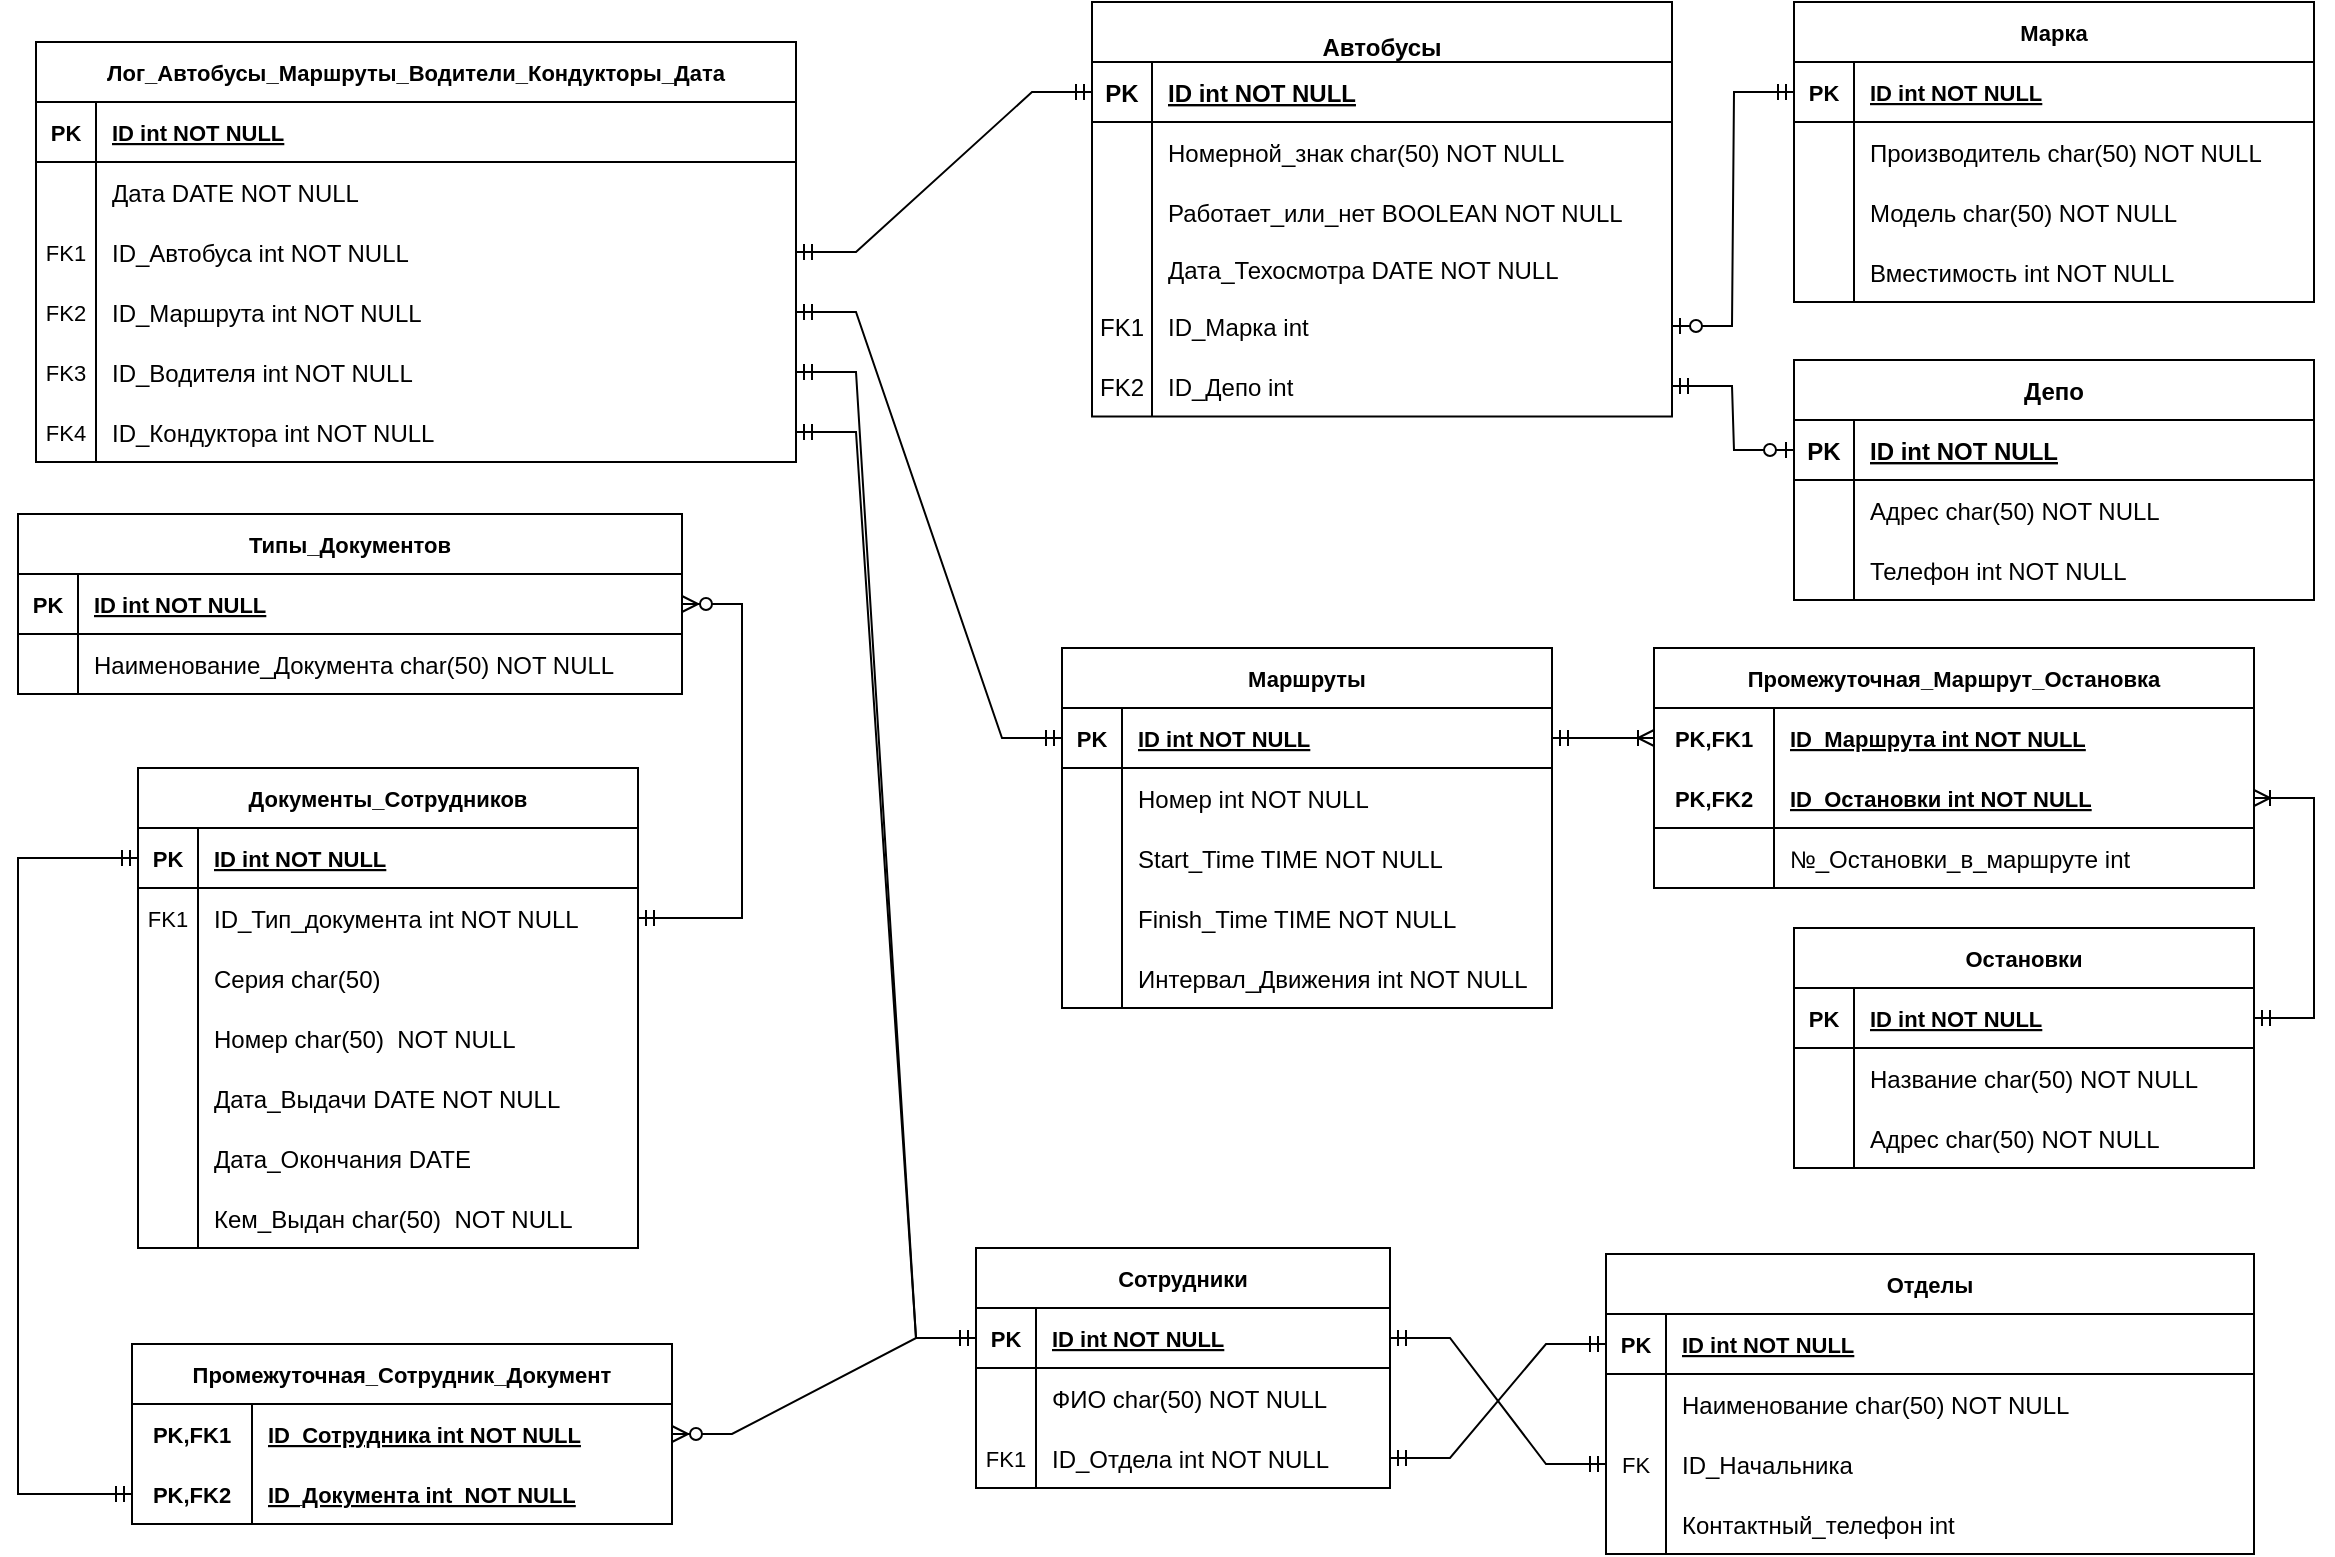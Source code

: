 <mxfile version="20.8.1" type="device"><diagram id="R2lEEEUBdFMjLlhIrx00" name="Page-1"><mxGraphModel dx="1683" dy="917" grid="0" gridSize="10" guides="1" tooltips="1" connect="1" arrows="1" fold="1" page="1" pageScale="1" pageWidth="1169" pageHeight="827" math="0" shadow="0" extFonts="Permanent Marker^https://fonts.googleapis.com/css?family=Permanent+Marker"><root><mxCell id="0"/><mxCell id="1" parent="0"/><mxCell id="C-vyLk0tnHw3VtMMgP7b-23" value="&#10;  Автобусы" style="shape=table;startSize=30;container=1;collapsible=1;childLayout=tableLayout;fixedRows=1;rowLines=0;fontStyle=1;align=center;resizeLast=1;" parent="1" vertex="1"><mxGeometry x="545" y="10" width="290" height="207.25" as="geometry"/></mxCell><mxCell id="C-vyLk0tnHw3VtMMgP7b-24" value="" style="shape=partialRectangle;collapsible=0;dropTarget=0;pointerEvents=0;fillColor=none;points=[[0,0.5],[1,0.5]];portConstraint=eastwest;top=0;left=0;right=0;bottom=1;" parent="C-vyLk0tnHw3VtMMgP7b-23" vertex="1"><mxGeometry y="30" width="290" height="30" as="geometry"/></mxCell><mxCell id="C-vyLk0tnHw3VtMMgP7b-25" value="PK" style="shape=partialRectangle;overflow=hidden;connectable=0;fillColor=none;top=0;left=0;bottom=0;right=0;fontStyle=1;" parent="C-vyLk0tnHw3VtMMgP7b-24" vertex="1"><mxGeometry width="30" height="30" as="geometry"><mxRectangle width="30" height="30" as="alternateBounds"/></mxGeometry></mxCell><mxCell id="C-vyLk0tnHw3VtMMgP7b-26" value="ID int NOT NULL " style="shape=partialRectangle;overflow=hidden;connectable=0;fillColor=none;top=0;left=0;bottom=0;right=0;align=left;spacingLeft=6;fontStyle=5;" parent="C-vyLk0tnHw3VtMMgP7b-24" vertex="1"><mxGeometry x="30" width="260" height="30" as="geometry"><mxRectangle width="260" height="30" as="alternateBounds"/></mxGeometry></mxCell><mxCell id="C-vyLk0tnHw3VtMMgP7b-27" value="" style="shape=partialRectangle;collapsible=0;dropTarget=0;pointerEvents=0;fillColor=none;points=[[0,0.5],[1,0.5]];portConstraint=eastwest;top=0;left=0;right=0;bottom=0;" parent="C-vyLk0tnHw3VtMMgP7b-23" vertex="1"><mxGeometry y="60" width="290" height="30" as="geometry"/></mxCell><mxCell id="C-vyLk0tnHw3VtMMgP7b-28" value="" style="shape=partialRectangle;overflow=hidden;connectable=0;fillColor=none;top=0;left=0;bottom=0;right=0;" parent="C-vyLk0tnHw3VtMMgP7b-27" vertex="1"><mxGeometry width="30" height="30" as="geometry"><mxRectangle width="30" height="30" as="alternateBounds"/></mxGeometry></mxCell><mxCell id="C-vyLk0tnHw3VtMMgP7b-29" value="Номерной_знак char(50) NOT NULL" style="shape=partialRectangle;overflow=hidden;connectable=0;fillColor=none;top=0;left=0;bottom=0;right=0;align=left;spacingLeft=6;" parent="C-vyLk0tnHw3VtMMgP7b-27" vertex="1"><mxGeometry x="30" width="260" height="30" as="geometry"><mxRectangle width="260" height="30" as="alternateBounds"/></mxGeometry></mxCell><mxCell id="6gmZT7A1tdYpLEpf9HYg-11" style="shape=partialRectangle;collapsible=0;dropTarget=0;pointerEvents=0;fillColor=none;points=[[0,0.5],[1,0.5]];portConstraint=eastwest;top=0;left=0;right=0;bottom=0;" vertex="1" parent="C-vyLk0tnHw3VtMMgP7b-23"><mxGeometry y="90" width="290" height="30" as="geometry"/></mxCell><mxCell id="6gmZT7A1tdYpLEpf9HYg-12" style="shape=partialRectangle;overflow=hidden;connectable=0;fillColor=none;top=0;left=0;bottom=0;right=0;" vertex="1" parent="6gmZT7A1tdYpLEpf9HYg-11"><mxGeometry width="30" height="30" as="geometry"><mxRectangle width="30" height="30" as="alternateBounds"/></mxGeometry></mxCell><mxCell id="6gmZT7A1tdYpLEpf9HYg-13" value="Работает_или_нет BOOLEAN NOT NULL" style="shape=partialRectangle;overflow=hidden;connectable=0;fillColor=none;top=0;left=0;bottom=0;right=0;align=left;spacingLeft=6;fontSize=12;" vertex="1" parent="6gmZT7A1tdYpLEpf9HYg-11"><mxGeometry x="30" width="260" height="30" as="geometry"><mxRectangle width="260" height="30" as="alternateBounds"/></mxGeometry></mxCell><mxCell id="6gmZT7A1tdYpLEpf9HYg-14" style="shape=partialRectangle;collapsible=0;dropTarget=0;pointerEvents=0;fillColor=none;points=[[0,0.5],[1,0.5]];portConstraint=eastwest;top=0;left=0;right=0;bottom=0;" vertex="1" parent="C-vyLk0tnHw3VtMMgP7b-23"><mxGeometry y="120" width="290" height="27" as="geometry"/></mxCell><mxCell id="6gmZT7A1tdYpLEpf9HYg-15" style="shape=partialRectangle;overflow=hidden;connectable=0;fillColor=none;top=0;left=0;bottom=0;right=0;" vertex="1" parent="6gmZT7A1tdYpLEpf9HYg-14"><mxGeometry width="30" height="27" as="geometry"><mxRectangle width="30" height="27" as="alternateBounds"/></mxGeometry></mxCell><mxCell id="6gmZT7A1tdYpLEpf9HYg-16" value="Дата_Техосмотра DATE NOT NULL" style="shape=partialRectangle;overflow=hidden;connectable=0;fillColor=none;top=0;left=0;bottom=0;right=0;align=left;spacingLeft=6;" vertex="1" parent="6gmZT7A1tdYpLEpf9HYg-14"><mxGeometry x="30" width="260" height="27" as="geometry"><mxRectangle width="260" height="27" as="alternateBounds"/></mxGeometry></mxCell><mxCell id="6gmZT7A1tdYpLEpf9HYg-23" style="shape=partialRectangle;collapsible=0;dropTarget=0;pointerEvents=0;fillColor=none;points=[[0,0.5],[1,0.5]];portConstraint=eastwest;top=0;left=0;right=0;bottom=0;" vertex="1" parent="C-vyLk0tnHw3VtMMgP7b-23"><mxGeometry y="147" width="290" height="30" as="geometry"/></mxCell><mxCell id="6gmZT7A1tdYpLEpf9HYg-24" value="FK1" style="shape=partialRectangle;overflow=hidden;connectable=0;fillColor=none;top=0;left=0;bottom=0;right=0;" vertex="1" parent="6gmZT7A1tdYpLEpf9HYg-23"><mxGeometry width="30" height="30" as="geometry"><mxRectangle width="30" height="30" as="alternateBounds"/></mxGeometry></mxCell><mxCell id="6gmZT7A1tdYpLEpf9HYg-25" value="ID_Марка int" style="shape=partialRectangle;overflow=hidden;connectable=0;fillColor=none;top=0;left=0;bottom=0;right=0;align=left;spacingLeft=6;" vertex="1" parent="6gmZT7A1tdYpLEpf9HYg-23"><mxGeometry x="30" width="260" height="30" as="geometry"><mxRectangle width="260" height="30" as="alternateBounds"/></mxGeometry></mxCell><mxCell id="6gmZT7A1tdYpLEpf9HYg-20" style="shape=partialRectangle;collapsible=0;dropTarget=0;pointerEvents=0;fillColor=none;points=[[0,0.5],[1,0.5]];portConstraint=eastwest;top=0;left=0;right=0;bottom=0;" vertex="1" parent="C-vyLk0tnHw3VtMMgP7b-23"><mxGeometry y="177" width="290" height="30" as="geometry"/></mxCell><mxCell id="6gmZT7A1tdYpLEpf9HYg-21" value="FK2" style="shape=partialRectangle;overflow=hidden;connectable=0;fillColor=none;top=0;left=0;bottom=0;right=0;" vertex="1" parent="6gmZT7A1tdYpLEpf9HYg-20"><mxGeometry width="30" height="30" as="geometry"><mxRectangle width="30" height="30" as="alternateBounds"/></mxGeometry></mxCell><mxCell id="6gmZT7A1tdYpLEpf9HYg-22" value="ID_Депо int" style="shape=partialRectangle;overflow=hidden;connectable=0;fillColor=none;top=0;left=0;bottom=0;right=0;align=left;spacingLeft=6;" vertex="1" parent="6gmZT7A1tdYpLEpf9HYg-20"><mxGeometry x="30" width="260" height="30" as="geometry"><mxRectangle width="260" height="30" as="alternateBounds"/></mxGeometry></mxCell><mxCell id="6gmZT7A1tdYpLEpf9HYg-47" value="Депо" style="shape=table;startSize=30;container=1;collapsible=1;childLayout=tableLayout;fixedRows=1;rowLines=0;fontStyle=1;align=center;resizeLast=1;" vertex="1" parent="1"><mxGeometry x="896" y="189" width="260" height="120" as="geometry"/></mxCell><mxCell id="6gmZT7A1tdYpLEpf9HYg-48" value="" style="shape=tableRow;horizontal=0;startSize=0;swimlaneHead=0;swimlaneBody=0;fillColor=none;collapsible=0;dropTarget=0;points=[[0,0.5],[1,0.5]];portConstraint=eastwest;top=0;left=0;right=0;bottom=1;" vertex="1" parent="6gmZT7A1tdYpLEpf9HYg-47"><mxGeometry y="30" width="260" height="30" as="geometry"/></mxCell><mxCell id="6gmZT7A1tdYpLEpf9HYg-49" value="PK" style="shape=partialRectangle;connectable=0;fillColor=none;top=0;left=0;bottom=0;right=0;fontStyle=1;overflow=hidden;" vertex="1" parent="6gmZT7A1tdYpLEpf9HYg-48"><mxGeometry width="30" height="30" as="geometry"><mxRectangle width="30" height="30" as="alternateBounds"/></mxGeometry></mxCell><mxCell id="6gmZT7A1tdYpLEpf9HYg-50" value="ID int NOT NULL" style="shape=partialRectangle;connectable=0;fillColor=none;top=0;left=0;bottom=0;right=0;align=left;spacingLeft=6;fontStyle=5;overflow=hidden;" vertex="1" parent="6gmZT7A1tdYpLEpf9HYg-48"><mxGeometry x="30" width="230" height="30" as="geometry"><mxRectangle width="230" height="30" as="alternateBounds"/></mxGeometry></mxCell><mxCell id="6gmZT7A1tdYpLEpf9HYg-51" value="" style="shape=tableRow;horizontal=0;startSize=0;swimlaneHead=0;swimlaneBody=0;fillColor=none;collapsible=0;dropTarget=0;points=[[0,0.5],[1,0.5]];portConstraint=eastwest;top=0;left=0;right=0;bottom=0;" vertex="1" parent="6gmZT7A1tdYpLEpf9HYg-47"><mxGeometry y="60" width="260" height="30" as="geometry"/></mxCell><mxCell id="6gmZT7A1tdYpLEpf9HYg-52" value="" style="shape=partialRectangle;connectable=0;fillColor=none;top=0;left=0;bottom=0;right=0;editable=1;overflow=hidden;" vertex="1" parent="6gmZT7A1tdYpLEpf9HYg-51"><mxGeometry width="30" height="30" as="geometry"><mxRectangle width="30" height="30" as="alternateBounds"/></mxGeometry></mxCell><mxCell id="6gmZT7A1tdYpLEpf9HYg-53" value="Адрес char(50) NOT NULL" style="shape=partialRectangle;connectable=0;fillColor=none;top=0;left=0;bottom=0;right=0;align=left;spacingLeft=6;overflow=hidden;" vertex="1" parent="6gmZT7A1tdYpLEpf9HYg-51"><mxGeometry x="30" width="230" height="30" as="geometry"><mxRectangle width="230" height="30" as="alternateBounds"/></mxGeometry></mxCell><mxCell id="6gmZT7A1tdYpLEpf9HYg-54" value="" style="shape=tableRow;horizontal=0;startSize=0;swimlaneHead=0;swimlaneBody=0;fillColor=none;collapsible=0;dropTarget=0;points=[[0,0.5],[1,0.5]];portConstraint=eastwest;top=0;left=0;right=0;bottom=0;" vertex="1" parent="6gmZT7A1tdYpLEpf9HYg-47"><mxGeometry y="90" width="260" height="30" as="geometry"/></mxCell><mxCell id="6gmZT7A1tdYpLEpf9HYg-55" value="" style="shape=partialRectangle;connectable=0;fillColor=none;top=0;left=0;bottom=0;right=0;editable=1;overflow=hidden;" vertex="1" parent="6gmZT7A1tdYpLEpf9HYg-54"><mxGeometry width="30" height="30" as="geometry"><mxRectangle width="30" height="30" as="alternateBounds"/></mxGeometry></mxCell><mxCell id="6gmZT7A1tdYpLEpf9HYg-56" value="Телефон int NOT NULL" style="shape=partialRectangle;connectable=0;fillColor=none;top=0;left=0;bottom=0;right=0;align=left;spacingLeft=6;overflow=hidden;" vertex="1" parent="6gmZT7A1tdYpLEpf9HYg-54"><mxGeometry x="30" width="230" height="30" as="geometry"><mxRectangle width="230" height="30" as="alternateBounds"/></mxGeometry></mxCell><mxCell id="6gmZT7A1tdYpLEpf9HYg-65" value="Марка" style="shape=table;startSize=30;container=1;collapsible=1;childLayout=tableLayout;fixedRows=1;rowLines=0;fontStyle=1;align=center;resizeLast=1;fontSize=11;" vertex="1" parent="1"><mxGeometry x="896" y="10" width="260" height="150" as="geometry"/></mxCell><mxCell id="6gmZT7A1tdYpLEpf9HYg-66" value="" style="shape=tableRow;horizontal=0;startSize=0;swimlaneHead=0;swimlaneBody=0;fillColor=none;collapsible=0;dropTarget=0;points=[[0,0.5],[1,0.5]];portConstraint=eastwest;top=0;left=0;right=0;bottom=1;fontSize=11;" vertex="1" parent="6gmZT7A1tdYpLEpf9HYg-65"><mxGeometry y="30" width="260" height="30" as="geometry"/></mxCell><mxCell id="6gmZT7A1tdYpLEpf9HYg-67" value="PK" style="shape=partialRectangle;connectable=0;fillColor=none;top=0;left=0;bottom=0;right=0;fontStyle=1;overflow=hidden;fontSize=11;" vertex="1" parent="6gmZT7A1tdYpLEpf9HYg-66"><mxGeometry width="30" height="30" as="geometry"><mxRectangle width="30" height="30" as="alternateBounds"/></mxGeometry></mxCell><mxCell id="6gmZT7A1tdYpLEpf9HYg-68" value="ID int NOT NULL" style="shape=partialRectangle;connectable=0;fillColor=none;top=0;left=0;bottom=0;right=0;align=left;spacingLeft=6;fontStyle=5;overflow=hidden;fontSize=11;" vertex="1" parent="6gmZT7A1tdYpLEpf9HYg-66"><mxGeometry x="30" width="230" height="30" as="geometry"><mxRectangle width="230" height="30" as="alternateBounds"/></mxGeometry></mxCell><mxCell id="6gmZT7A1tdYpLEpf9HYg-69" value="" style="shape=tableRow;horizontal=0;startSize=0;swimlaneHead=0;swimlaneBody=0;fillColor=none;collapsible=0;dropTarget=0;points=[[0,0.5],[1,0.5]];portConstraint=eastwest;top=0;left=0;right=0;bottom=0;fontSize=11;" vertex="1" parent="6gmZT7A1tdYpLEpf9HYg-65"><mxGeometry y="60" width="260" height="30" as="geometry"/></mxCell><mxCell id="6gmZT7A1tdYpLEpf9HYg-70" value="" style="shape=partialRectangle;connectable=0;fillColor=none;top=0;left=0;bottom=0;right=0;editable=1;overflow=hidden;fontSize=11;" vertex="1" parent="6gmZT7A1tdYpLEpf9HYg-69"><mxGeometry width="30" height="30" as="geometry"><mxRectangle width="30" height="30" as="alternateBounds"/></mxGeometry></mxCell><mxCell id="6gmZT7A1tdYpLEpf9HYg-71" value="Производитель char(50) NOT NULL" style="shape=partialRectangle;connectable=0;fillColor=none;top=0;left=0;bottom=0;right=0;align=left;spacingLeft=6;overflow=hidden;fontSize=12;" vertex="1" parent="6gmZT7A1tdYpLEpf9HYg-69"><mxGeometry x="30" width="230" height="30" as="geometry"><mxRectangle width="230" height="30" as="alternateBounds"/></mxGeometry></mxCell><mxCell id="6gmZT7A1tdYpLEpf9HYg-72" value="" style="shape=tableRow;horizontal=0;startSize=0;swimlaneHead=0;swimlaneBody=0;fillColor=none;collapsible=0;dropTarget=0;points=[[0,0.5],[1,0.5]];portConstraint=eastwest;top=0;left=0;right=0;bottom=0;fontSize=11;" vertex="1" parent="6gmZT7A1tdYpLEpf9HYg-65"><mxGeometry y="90" width="260" height="30" as="geometry"/></mxCell><mxCell id="6gmZT7A1tdYpLEpf9HYg-73" value="" style="shape=partialRectangle;connectable=0;fillColor=none;top=0;left=0;bottom=0;right=0;editable=1;overflow=hidden;fontSize=11;" vertex="1" parent="6gmZT7A1tdYpLEpf9HYg-72"><mxGeometry width="30" height="30" as="geometry"><mxRectangle width="30" height="30" as="alternateBounds"/></mxGeometry></mxCell><mxCell id="6gmZT7A1tdYpLEpf9HYg-74" value="Модель char(50) NOT NULL" style="shape=partialRectangle;connectable=0;fillColor=none;top=0;left=0;bottom=0;right=0;align=left;spacingLeft=6;overflow=hidden;fontSize=12;" vertex="1" parent="6gmZT7A1tdYpLEpf9HYg-72"><mxGeometry x="30" width="230" height="30" as="geometry"><mxRectangle width="230" height="30" as="alternateBounds"/></mxGeometry></mxCell><mxCell id="6gmZT7A1tdYpLEpf9HYg-75" value="" style="shape=tableRow;horizontal=0;startSize=0;swimlaneHead=0;swimlaneBody=0;fillColor=none;collapsible=0;dropTarget=0;points=[[0,0.5],[1,0.5]];portConstraint=eastwest;top=0;left=0;right=0;bottom=0;fontSize=11;" vertex="1" parent="6gmZT7A1tdYpLEpf9HYg-65"><mxGeometry y="120" width="260" height="30" as="geometry"/></mxCell><mxCell id="6gmZT7A1tdYpLEpf9HYg-76" value="" style="shape=partialRectangle;connectable=0;fillColor=none;top=0;left=0;bottom=0;right=0;editable=1;overflow=hidden;fontSize=11;" vertex="1" parent="6gmZT7A1tdYpLEpf9HYg-75"><mxGeometry width="30" height="30" as="geometry"><mxRectangle width="30" height="30" as="alternateBounds"/></mxGeometry></mxCell><mxCell id="6gmZT7A1tdYpLEpf9HYg-77" value="Вместимость int NOT NULL" style="shape=partialRectangle;connectable=0;fillColor=none;top=0;left=0;bottom=0;right=0;align=left;spacingLeft=6;overflow=hidden;fontSize=12;" vertex="1" parent="6gmZT7A1tdYpLEpf9HYg-75"><mxGeometry x="30" width="230" height="30" as="geometry"><mxRectangle width="230" height="30" as="alternateBounds"/></mxGeometry></mxCell><mxCell id="6gmZT7A1tdYpLEpf9HYg-78" value="" style="edgeStyle=entityRelationEdgeStyle;fontSize=12;html=1;endArrow=ERzeroToOne;startArrow=ERmandOne;rounded=0;entryX=0;entryY=0.5;entryDx=0;entryDy=0;exitX=1;exitY=0.5;exitDx=0;exitDy=0;" edge="1" parent="1" source="6gmZT7A1tdYpLEpf9HYg-20" target="6gmZT7A1tdYpLEpf9HYg-48"><mxGeometry width="100" height="100" relative="1" as="geometry"><mxPoint x="330" y="460" as="sourcePoint"/><mxPoint x="430" y="360" as="targetPoint"/></mxGeometry></mxCell><mxCell id="6gmZT7A1tdYpLEpf9HYg-79" value="" style="edgeStyle=entityRelationEdgeStyle;fontSize=12;html=1;endArrow=ERzeroToOne;startArrow=ERmandOne;rounded=0;entryX=1;entryY=0.5;entryDx=0;entryDy=0;exitX=0;exitY=0.5;exitDx=0;exitDy=0;" edge="1" parent="1" source="6gmZT7A1tdYpLEpf9HYg-66" target="6gmZT7A1tdYpLEpf9HYg-23"><mxGeometry width="100" height="100" relative="1" as="geometry"><mxPoint x="270" y="470" as="sourcePoint"/><mxPoint x="370" y="370" as="targetPoint"/></mxGeometry></mxCell><mxCell id="6gmZT7A1tdYpLEpf9HYg-80" value="Маршруты" style="shape=table;startSize=30;container=1;collapsible=1;childLayout=tableLayout;fixedRows=1;rowLines=0;fontStyle=1;align=center;resizeLast=1;fontSize=11;" vertex="1" parent="1"><mxGeometry x="530" y="333" width="245" height="180" as="geometry"/></mxCell><mxCell id="6gmZT7A1tdYpLEpf9HYg-81" value="" style="shape=tableRow;horizontal=0;startSize=0;swimlaneHead=0;swimlaneBody=0;fillColor=none;collapsible=0;dropTarget=0;points=[[0,0.5],[1,0.5]];portConstraint=eastwest;top=0;left=0;right=0;bottom=1;fontSize=11;" vertex="1" parent="6gmZT7A1tdYpLEpf9HYg-80"><mxGeometry y="30" width="245" height="30" as="geometry"/></mxCell><mxCell id="6gmZT7A1tdYpLEpf9HYg-82" value="PK" style="shape=partialRectangle;connectable=0;fillColor=none;top=0;left=0;bottom=0;right=0;fontStyle=1;overflow=hidden;fontSize=11;" vertex="1" parent="6gmZT7A1tdYpLEpf9HYg-81"><mxGeometry width="30" height="30" as="geometry"><mxRectangle width="30" height="30" as="alternateBounds"/></mxGeometry></mxCell><mxCell id="6gmZT7A1tdYpLEpf9HYg-83" value="ID int NOT NULL" style="shape=partialRectangle;connectable=0;fillColor=none;top=0;left=0;bottom=0;right=0;align=left;spacingLeft=6;fontStyle=5;overflow=hidden;fontSize=11;" vertex="1" parent="6gmZT7A1tdYpLEpf9HYg-81"><mxGeometry x="30" width="215" height="30" as="geometry"><mxRectangle width="215" height="30" as="alternateBounds"/></mxGeometry></mxCell><mxCell id="6gmZT7A1tdYpLEpf9HYg-84" value="" style="shape=tableRow;horizontal=0;startSize=0;swimlaneHead=0;swimlaneBody=0;fillColor=none;collapsible=0;dropTarget=0;points=[[0,0.5],[1,0.5]];portConstraint=eastwest;top=0;left=0;right=0;bottom=0;fontSize=11;" vertex="1" parent="6gmZT7A1tdYpLEpf9HYg-80"><mxGeometry y="60" width="245" height="30" as="geometry"/></mxCell><mxCell id="6gmZT7A1tdYpLEpf9HYg-85" value="" style="shape=partialRectangle;connectable=0;fillColor=none;top=0;left=0;bottom=0;right=0;editable=1;overflow=hidden;fontSize=11;" vertex="1" parent="6gmZT7A1tdYpLEpf9HYg-84"><mxGeometry width="30" height="30" as="geometry"><mxRectangle width="30" height="30" as="alternateBounds"/></mxGeometry></mxCell><mxCell id="6gmZT7A1tdYpLEpf9HYg-86" value="Номер int NOT NULL" style="shape=partialRectangle;connectable=0;fillColor=none;top=0;left=0;bottom=0;right=0;align=left;spacingLeft=6;overflow=hidden;fontSize=12;" vertex="1" parent="6gmZT7A1tdYpLEpf9HYg-84"><mxGeometry x="30" width="215" height="30" as="geometry"><mxRectangle width="215" height="30" as="alternateBounds"/></mxGeometry></mxCell><mxCell id="6gmZT7A1tdYpLEpf9HYg-87" value="" style="shape=tableRow;horizontal=0;startSize=0;swimlaneHead=0;swimlaneBody=0;fillColor=none;collapsible=0;dropTarget=0;points=[[0,0.5],[1,0.5]];portConstraint=eastwest;top=0;left=0;right=0;bottom=0;fontSize=11;" vertex="1" parent="6gmZT7A1tdYpLEpf9HYg-80"><mxGeometry y="90" width="245" height="30" as="geometry"/></mxCell><mxCell id="6gmZT7A1tdYpLEpf9HYg-88" value="" style="shape=partialRectangle;connectable=0;fillColor=none;top=0;left=0;bottom=0;right=0;editable=1;overflow=hidden;fontSize=11;" vertex="1" parent="6gmZT7A1tdYpLEpf9HYg-87"><mxGeometry width="30" height="30" as="geometry"><mxRectangle width="30" height="30" as="alternateBounds"/></mxGeometry></mxCell><mxCell id="6gmZT7A1tdYpLEpf9HYg-89" value="Start_Time TIME NOT NULL" style="shape=partialRectangle;connectable=0;fillColor=none;top=0;left=0;bottom=0;right=0;align=left;spacingLeft=6;overflow=hidden;fontSize=12;" vertex="1" parent="6gmZT7A1tdYpLEpf9HYg-87"><mxGeometry x="30" width="215" height="30" as="geometry"><mxRectangle width="215" height="30" as="alternateBounds"/></mxGeometry></mxCell><mxCell id="6gmZT7A1tdYpLEpf9HYg-90" value="" style="shape=tableRow;horizontal=0;startSize=0;swimlaneHead=0;swimlaneBody=0;fillColor=none;collapsible=0;dropTarget=0;points=[[0,0.5],[1,0.5]];portConstraint=eastwest;top=0;left=0;right=0;bottom=0;fontSize=11;" vertex="1" parent="6gmZT7A1tdYpLEpf9HYg-80"><mxGeometry y="120" width="245" height="30" as="geometry"/></mxCell><mxCell id="6gmZT7A1tdYpLEpf9HYg-91" value="" style="shape=partialRectangle;connectable=0;fillColor=none;top=0;left=0;bottom=0;right=0;editable=1;overflow=hidden;fontSize=11;" vertex="1" parent="6gmZT7A1tdYpLEpf9HYg-90"><mxGeometry width="30" height="30" as="geometry"><mxRectangle width="30" height="30" as="alternateBounds"/></mxGeometry></mxCell><mxCell id="6gmZT7A1tdYpLEpf9HYg-92" value="Finish_Time TIME NOT NULL" style="shape=partialRectangle;connectable=0;fillColor=none;top=0;left=0;bottom=0;right=0;align=left;spacingLeft=6;overflow=hidden;fontSize=12;" vertex="1" parent="6gmZT7A1tdYpLEpf9HYg-90"><mxGeometry x="30" width="215" height="30" as="geometry"><mxRectangle width="215" height="30" as="alternateBounds"/></mxGeometry></mxCell><mxCell id="6gmZT7A1tdYpLEpf9HYg-93" style="shape=tableRow;horizontal=0;startSize=0;swimlaneHead=0;swimlaneBody=0;fillColor=none;collapsible=0;dropTarget=0;points=[[0,0.5],[1,0.5]];portConstraint=eastwest;top=0;left=0;right=0;bottom=0;fontSize=11;" vertex="1" parent="6gmZT7A1tdYpLEpf9HYg-80"><mxGeometry y="150" width="245" height="30" as="geometry"/></mxCell><mxCell id="6gmZT7A1tdYpLEpf9HYg-94" style="shape=partialRectangle;connectable=0;fillColor=none;top=0;left=0;bottom=0;right=0;editable=1;overflow=hidden;fontSize=11;" vertex="1" parent="6gmZT7A1tdYpLEpf9HYg-93"><mxGeometry width="30" height="30" as="geometry"><mxRectangle width="30" height="30" as="alternateBounds"/></mxGeometry></mxCell><mxCell id="6gmZT7A1tdYpLEpf9HYg-95" value="Интервал_Движения int NOT NULL" style="shape=partialRectangle;connectable=0;fillColor=none;top=0;left=0;bottom=0;right=0;align=left;spacingLeft=6;overflow=hidden;fontSize=12;" vertex="1" parent="6gmZT7A1tdYpLEpf9HYg-93"><mxGeometry x="30" width="215" height="30" as="geometry"><mxRectangle width="215" height="30" as="alternateBounds"/></mxGeometry></mxCell><mxCell id="6gmZT7A1tdYpLEpf9HYg-96" value="Остановки" style="shape=table;startSize=30;container=1;collapsible=1;childLayout=tableLayout;fixedRows=1;rowLines=0;fontStyle=1;align=center;resizeLast=1;fontSize=11;" vertex="1" parent="1"><mxGeometry x="896" y="473" width="230" height="120" as="geometry"/></mxCell><mxCell id="6gmZT7A1tdYpLEpf9HYg-97" value="" style="shape=tableRow;horizontal=0;startSize=0;swimlaneHead=0;swimlaneBody=0;fillColor=none;collapsible=0;dropTarget=0;points=[[0,0.5],[1,0.5]];portConstraint=eastwest;top=0;left=0;right=0;bottom=1;fontSize=11;" vertex="1" parent="6gmZT7A1tdYpLEpf9HYg-96"><mxGeometry y="30" width="230" height="30" as="geometry"/></mxCell><mxCell id="6gmZT7A1tdYpLEpf9HYg-98" value="PK" style="shape=partialRectangle;connectable=0;fillColor=none;top=0;left=0;bottom=0;right=0;fontStyle=1;overflow=hidden;fontSize=11;" vertex="1" parent="6gmZT7A1tdYpLEpf9HYg-97"><mxGeometry width="30" height="30" as="geometry"><mxRectangle width="30" height="30" as="alternateBounds"/></mxGeometry></mxCell><mxCell id="6gmZT7A1tdYpLEpf9HYg-99" value="ID int NOT NULL" style="shape=partialRectangle;connectable=0;fillColor=none;top=0;left=0;bottom=0;right=0;align=left;spacingLeft=6;fontStyle=5;overflow=hidden;fontSize=11;" vertex="1" parent="6gmZT7A1tdYpLEpf9HYg-97"><mxGeometry x="30" width="200" height="30" as="geometry"><mxRectangle width="200" height="30" as="alternateBounds"/></mxGeometry></mxCell><mxCell id="6gmZT7A1tdYpLEpf9HYg-100" value="" style="shape=tableRow;horizontal=0;startSize=0;swimlaneHead=0;swimlaneBody=0;fillColor=none;collapsible=0;dropTarget=0;points=[[0,0.5],[1,0.5]];portConstraint=eastwest;top=0;left=0;right=0;bottom=0;fontSize=11;" vertex="1" parent="6gmZT7A1tdYpLEpf9HYg-96"><mxGeometry y="60" width="230" height="30" as="geometry"/></mxCell><mxCell id="6gmZT7A1tdYpLEpf9HYg-101" value="" style="shape=partialRectangle;connectable=0;fillColor=none;top=0;left=0;bottom=0;right=0;editable=1;overflow=hidden;fontSize=11;" vertex="1" parent="6gmZT7A1tdYpLEpf9HYg-100"><mxGeometry width="30" height="30" as="geometry"><mxRectangle width="30" height="30" as="alternateBounds"/></mxGeometry></mxCell><mxCell id="6gmZT7A1tdYpLEpf9HYg-102" value="Название char(50) NOT NULL" style="shape=partialRectangle;connectable=0;fillColor=none;top=0;left=0;bottom=0;right=0;align=left;spacingLeft=6;overflow=hidden;fontSize=12;" vertex="1" parent="6gmZT7A1tdYpLEpf9HYg-100"><mxGeometry x="30" width="200" height="30" as="geometry"><mxRectangle width="200" height="30" as="alternateBounds"/></mxGeometry></mxCell><mxCell id="6gmZT7A1tdYpLEpf9HYg-103" value="" style="shape=tableRow;horizontal=0;startSize=0;swimlaneHead=0;swimlaneBody=0;fillColor=none;collapsible=0;dropTarget=0;points=[[0,0.5],[1,0.5]];portConstraint=eastwest;top=0;left=0;right=0;bottom=0;fontSize=11;" vertex="1" parent="6gmZT7A1tdYpLEpf9HYg-96"><mxGeometry y="90" width="230" height="30" as="geometry"/></mxCell><mxCell id="6gmZT7A1tdYpLEpf9HYg-104" value="" style="shape=partialRectangle;connectable=0;fillColor=none;top=0;left=0;bottom=0;right=0;editable=1;overflow=hidden;fontSize=11;" vertex="1" parent="6gmZT7A1tdYpLEpf9HYg-103"><mxGeometry width="30" height="30" as="geometry"><mxRectangle width="30" height="30" as="alternateBounds"/></mxGeometry></mxCell><mxCell id="6gmZT7A1tdYpLEpf9HYg-105" value="Адрес char(50) NOT NULL" style="shape=partialRectangle;connectable=0;fillColor=none;top=0;left=0;bottom=0;right=0;align=left;spacingLeft=6;overflow=hidden;fontSize=12;" vertex="1" parent="6gmZT7A1tdYpLEpf9HYg-103"><mxGeometry x="30" width="200" height="30" as="geometry"><mxRectangle width="200" height="30" as="alternateBounds"/></mxGeometry></mxCell><mxCell id="6gmZT7A1tdYpLEpf9HYg-109" value="Промежуточная_Маршрут_Остановка" style="shape=table;startSize=30;container=1;collapsible=1;childLayout=tableLayout;fixedRows=1;rowLines=0;fontStyle=1;align=center;resizeLast=1;fontSize=11;" vertex="1" parent="1"><mxGeometry x="826" y="333" width="300" height="120" as="geometry"/></mxCell><mxCell id="6gmZT7A1tdYpLEpf9HYg-110" value="" style="shape=tableRow;horizontal=0;startSize=0;swimlaneHead=0;swimlaneBody=0;fillColor=none;collapsible=0;dropTarget=0;points=[[0,0.5],[1,0.5]];portConstraint=eastwest;top=0;left=0;right=0;bottom=0;fontSize=11;" vertex="1" parent="6gmZT7A1tdYpLEpf9HYg-109"><mxGeometry y="30" width="300" height="30" as="geometry"/></mxCell><mxCell id="6gmZT7A1tdYpLEpf9HYg-111" value="PK,FK1" style="shape=partialRectangle;connectable=0;fillColor=none;top=0;left=0;bottom=0;right=0;fontStyle=1;overflow=hidden;fontSize=11;" vertex="1" parent="6gmZT7A1tdYpLEpf9HYg-110"><mxGeometry width="60" height="30" as="geometry"><mxRectangle width="60" height="30" as="alternateBounds"/></mxGeometry></mxCell><mxCell id="6gmZT7A1tdYpLEpf9HYg-112" value="ID_Маршрута int NOT NULL" style="shape=partialRectangle;connectable=0;fillColor=none;top=0;left=0;bottom=0;right=0;align=left;spacingLeft=6;fontStyle=5;overflow=hidden;fontSize=11;" vertex="1" parent="6gmZT7A1tdYpLEpf9HYg-110"><mxGeometry x="60" width="240" height="30" as="geometry"><mxRectangle width="240" height="30" as="alternateBounds"/></mxGeometry></mxCell><mxCell id="6gmZT7A1tdYpLEpf9HYg-113" value="" style="shape=tableRow;horizontal=0;startSize=0;swimlaneHead=0;swimlaneBody=0;fillColor=none;collapsible=0;dropTarget=0;points=[[0,0.5],[1,0.5]];portConstraint=eastwest;top=0;left=0;right=0;bottom=1;fontSize=11;" vertex="1" parent="6gmZT7A1tdYpLEpf9HYg-109"><mxGeometry y="60" width="300" height="30" as="geometry"/></mxCell><mxCell id="6gmZT7A1tdYpLEpf9HYg-114" value="PK,FK2" style="shape=partialRectangle;connectable=0;fillColor=none;top=0;left=0;bottom=0;right=0;fontStyle=1;overflow=hidden;fontSize=11;" vertex="1" parent="6gmZT7A1tdYpLEpf9HYg-113"><mxGeometry width="60" height="30" as="geometry"><mxRectangle width="60" height="30" as="alternateBounds"/></mxGeometry></mxCell><mxCell id="6gmZT7A1tdYpLEpf9HYg-115" value="ID_Остановки int NOT NULL" style="shape=partialRectangle;connectable=0;fillColor=none;top=0;left=0;bottom=0;right=0;align=left;spacingLeft=6;fontStyle=5;overflow=hidden;fontSize=11;" vertex="1" parent="6gmZT7A1tdYpLEpf9HYg-113"><mxGeometry x="60" width="240" height="30" as="geometry"><mxRectangle width="240" height="30" as="alternateBounds"/></mxGeometry></mxCell><mxCell id="6gmZT7A1tdYpLEpf9HYg-116" value="" style="shape=tableRow;horizontal=0;startSize=0;swimlaneHead=0;swimlaneBody=0;fillColor=none;collapsible=0;dropTarget=0;points=[[0,0.5],[1,0.5]];portConstraint=eastwest;top=0;left=0;right=0;bottom=0;fontSize=11;" vertex="1" parent="6gmZT7A1tdYpLEpf9HYg-109"><mxGeometry y="90" width="300" height="30" as="geometry"/></mxCell><mxCell id="6gmZT7A1tdYpLEpf9HYg-117" value="" style="shape=partialRectangle;connectable=0;fillColor=none;top=0;left=0;bottom=0;right=0;editable=1;overflow=hidden;fontSize=11;" vertex="1" parent="6gmZT7A1tdYpLEpf9HYg-116"><mxGeometry width="60" height="30" as="geometry"><mxRectangle width="60" height="30" as="alternateBounds"/></mxGeometry></mxCell><mxCell id="6gmZT7A1tdYpLEpf9HYg-118" value="№_Остановки_в_маршруте int " style="shape=partialRectangle;connectable=0;fillColor=none;top=0;left=0;bottom=0;right=0;align=left;spacingLeft=6;overflow=hidden;fontSize=12;" vertex="1" parent="6gmZT7A1tdYpLEpf9HYg-116"><mxGeometry x="60" width="240" height="30" as="geometry"><mxRectangle width="240" height="30" as="alternateBounds"/></mxGeometry></mxCell><mxCell id="6gmZT7A1tdYpLEpf9HYg-122" value="" style="edgeStyle=entityRelationEdgeStyle;fontSize=12;html=1;endArrow=ERoneToMany;startArrow=ERmandOne;rounded=0;entryX=0;entryY=0.5;entryDx=0;entryDy=0;" edge="1" parent="1" source="6gmZT7A1tdYpLEpf9HYg-81" target="6gmZT7A1tdYpLEpf9HYg-110"><mxGeometry width="100" height="100" relative="1" as="geometry"><mxPoint x="775" y="378" as="sourcePoint"/><mxPoint x="736" y="619" as="targetPoint"/></mxGeometry></mxCell><mxCell id="6gmZT7A1tdYpLEpf9HYg-123" value="" style="edgeStyle=entityRelationEdgeStyle;fontSize=12;html=1;endArrow=ERoneToMany;startArrow=ERmandOne;rounded=0;" edge="1" parent="1" source="6gmZT7A1tdYpLEpf9HYg-97" target="6gmZT7A1tdYpLEpf9HYg-113"><mxGeometry width="100" height="100" relative="1" as="geometry"><mxPoint x="796" y="729" as="sourcePoint"/><mxPoint x="896" y="629" as="targetPoint"/></mxGeometry></mxCell><mxCell id="6gmZT7A1tdYpLEpf9HYg-124" value="Сотрудники" style="shape=table;startSize=30;container=1;collapsible=1;childLayout=tableLayout;fixedRows=1;rowLines=0;fontStyle=1;align=center;resizeLast=1;fontSize=11;" vertex="1" parent="1"><mxGeometry x="487" y="633" width="207" height="120" as="geometry"/></mxCell><mxCell id="6gmZT7A1tdYpLEpf9HYg-125" value="" style="shape=tableRow;horizontal=0;startSize=0;swimlaneHead=0;swimlaneBody=0;fillColor=none;collapsible=0;dropTarget=0;points=[[0,0.5],[1,0.5]];portConstraint=eastwest;top=0;left=0;right=0;bottom=1;fontSize=11;" vertex="1" parent="6gmZT7A1tdYpLEpf9HYg-124"><mxGeometry y="30" width="207" height="30" as="geometry"/></mxCell><mxCell id="6gmZT7A1tdYpLEpf9HYg-126" value="PK" style="shape=partialRectangle;connectable=0;fillColor=none;top=0;left=0;bottom=0;right=0;fontStyle=1;overflow=hidden;fontSize=11;" vertex="1" parent="6gmZT7A1tdYpLEpf9HYg-125"><mxGeometry width="30" height="30" as="geometry"><mxRectangle width="30" height="30" as="alternateBounds"/></mxGeometry></mxCell><mxCell id="6gmZT7A1tdYpLEpf9HYg-127" value="ID int NOT NULL" style="shape=partialRectangle;connectable=0;fillColor=none;top=0;left=0;bottom=0;right=0;align=left;spacingLeft=6;fontStyle=5;overflow=hidden;fontSize=11;" vertex="1" parent="6gmZT7A1tdYpLEpf9HYg-125"><mxGeometry x="30" width="177" height="30" as="geometry"><mxRectangle width="177" height="30" as="alternateBounds"/></mxGeometry></mxCell><mxCell id="6gmZT7A1tdYpLEpf9HYg-128" value="" style="shape=tableRow;horizontal=0;startSize=0;swimlaneHead=0;swimlaneBody=0;fillColor=none;collapsible=0;dropTarget=0;points=[[0,0.5],[1,0.5]];portConstraint=eastwest;top=0;left=0;right=0;bottom=0;fontSize=11;" vertex="1" parent="6gmZT7A1tdYpLEpf9HYg-124"><mxGeometry y="60" width="207" height="30" as="geometry"/></mxCell><mxCell id="6gmZT7A1tdYpLEpf9HYg-129" value="" style="shape=partialRectangle;connectable=0;fillColor=none;top=0;left=0;bottom=0;right=0;editable=1;overflow=hidden;fontSize=11;" vertex="1" parent="6gmZT7A1tdYpLEpf9HYg-128"><mxGeometry width="30" height="30" as="geometry"><mxRectangle width="30" height="30" as="alternateBounds"/></mxGeometry></mxCell><mxCell id="6gmZT7A1tdYpLEpf9HYg-130" value="ФИО char(50) NOT NULL" style="shape=partialRectangle;connectable=0;fillColor=none;top=0;left=0;bottom=0;right=0;align=left;spacingLeft=6;overflow=hidden;fontSize=12;" vertex="1" parent="6gmZT7A1tdYpLEpf9HYg-128"><mxGeometry x="30" width="177" height="30" as="geometry"><mxRectangle width="177" height="30" as="alternateBounds"/></mxGeometry></mxCell><mxCell id="6gmZT7A1tdYpLEpf9HYg-131" value="" style="shape=tableRow;horizontal=0;startSize=0;swimlaneHead=0;swimlaneBody=0;fillColor=none;collapsible=0;dropTarget=0;points=[[0,0.5],[1,0.5]];portConstraint=eastwest;top=0;left=0;right=0;bottom=0;fontSize=11;" vertex="1" parent="6gmZT7A1tdYpLEpf9HYg-124"><mxGeometry y="90" width="207" height="30" as="geometry"/></mxCell><mxCell id="6gmZT7A1tdYpLEpf9HYg-132" value="FK1" style="shape=partialRectangle;connectable=0;fillColor=none;top=0;left=0;bottom=0;right=0;editable=1;overflow=hidden;fontSize=11;" vertex="1" parent="6gmZT7A1tdYpLEpf9HYg-131"><mxGeometry width="30" height="30" as="geometry"><mxRectangle width="30" height="30" as="alternateBounds"/></mxGeometry></mxCell><mxCell id="6gmZT7A1tdYpLEpf9HYg-133" value="ID_Отдела int NOT NULL" style="shape=partialRectangle;connectable=0;fillColor=none;top=0;left=0;bottom=0;right=0;align=left;spacingLeft=6;overflow=hidden;fontSize=12;" vertex="1" parent="6gmZT7A1tdYpLEpf9HYg-131"><mxGeometry x="30" width="177" height="30" as="geometry"><mxRectangle width="177" height="30" as="alternateBounds"/></mxGeometry></mxCell><mxCell id="6gmZT7A1tdYpLEpf9HYg-137" value="Отделы" style="shape=table;startSize=30;container=1;collapsible=1;childLayout=tableLayout;fixedRows=1;rowLines=0;fontStyle=1;align=center;resizeLast=1;fontSize=11;" vertex="1" parent="1"><mxGeometry x="802" y="636" width="324" height="150" as="geometry"/></mxCell><mxCell id="6gmZT7A1tdYpLEpf9HYg-138" value="" style="shape=tableRow;horizontal=0;startSize=0;swimlaneHead=0;swimlaneBody=0;fillColor=none;collapsible=0;dropTarget=0;points=[[0,0.5],[1,0.5]];portConstraint=eastwest;top=0;left=0;right=0;bottom=1;fontSize=11;" vertex="1" parent="6gmZT7A1tdYpLEpf9HYg-137"><mxGeometry y="30" width="324" height="30" as="geometry"/></mxCell><mxCell id="6gmZT7A1tdYpLEpf9HYg-139" value="PK" style="shape=partialRectangle;connectable=0;fillColor=none;top=0;left=0;bottom=0;right=0;fontStyle=1;overflow=hidden;fontSize=11;" vertex="1" parent="6gmZT7A1tdYpLEpf9HYg-138"><mxGeometry width="30" height="30" as="geometry"><mxRectangle width="30" height="30" as="alternateBounds"/></mxGeometry></mxCell><mxCell id="6gmZT7A1tdYpLEpf9HYg-140" value="ID int NOT NULL" style="shape=partialRectangle;connectable=0;fillColor=none;top=0;left=0;bottom=0;right=0;align=left;spacingLeft=6;fontStyle=5;overflow=hidden;fontSize=11;" vertex="1" parent="6gmZT7A1tdYpLEpf9HYg-138"><mxGeometry x="30" width="294" height="30" as="geometry"><mxRectangle width="294" height="30" as="alternateBounds"/></mxGeometry></mxCell><mxCell id="6gmZT7A1tdYpLEpf9HYg-141" value="" style="shape=tableRow;horizontal=0;startSize=0;swimlaneHead=0;swimlaneBody=0;fillColor=none;collapsible=0;dropTarget=0;points=[[0,0.5],[1,0.5]];portConstraint=eastwest;top=0;left=0;right=0;bottom=0;fontSize=11;" vertex="1" parent="6gmZT7A1tdYpLEpf9HYg-137"><mxGeometry y="60" width="324" height="30" as="geometry"/></mxCell><mxCell id="6gmZT7A1tdYpLEpf9HYg-142" value="" style="shape=partialRectangle;connectable=0;fillColor=none;top=0;left=0;bottom=0;right=0;editable=1;overflow=hidden;fontSize=11;" vertex="1" parent="6gmZT7A1tdYpLEpf9HYg-141"><mxGeometry width="30" height="30" as="geometry"><mxRectangle width="30" height="30" as="alternateBounds"/></mxGeometry></mxCell><mxCell id="6gmZT7A1tdYpLEpf9HYg-143" value="Наименование char(50) NOT NULL" style="shape=partialRectangle;connectable=0;fillColor=none;top=0;left=0;bottom=0;right=0;align=left;spacingLeft=6;overflow=hidden;fontSize=12;" vertex="1" parent="6gmZT7A1tdYpLEpf9HYg-141"><mxGeometry x="30" width="294" height="30" as="geometry"><mxRectangle width="294" height="30" as="alternateBounds"/></mxGeometry></mxCell><mxCell id="6gmZT7A1tdYpLEpf9HYg-144" value="" style="shape=tableRow;horizontal=0;startSize=0;swimlaneHead=0;swimlaneBody=0;fillColor=none;collapsible=0;dropTarget=0;points=[[0,0.5],[1,0.5]];portConstraint=eastwest;top=0;left=0;right=0;bottom=0;fontSize=11;" vertex="1" parent="6gmZT7A1tdYpLEpf9HYg-137"><mxGeometry y="90" width="324" height="30" as="geometry"/></mxCell><mxCell id="6gmZT7A1tdYpLEpf9HYg-145" value="FK" style="shape=partialRectangle;connectable=0;fillColor=none;top=0;left=0;bottom=0;right=0;editable=1;overflow=hidden;fontSize=11;" vertex="1" parent="6gmZT7A1tdYpLEpf9HYg-144"><mxGeometry width="30" height="30" as="geometry"><mxRectangle width="30" height="30" as="alternateBounds"/></mxGeometry></mxCell><mxCell id="6gmZT7A1tdYpLEpf9HYg-146" value="ID_Начальника" style="shape=partialRectangle;connectable=0;fillColor=none;top=0;left=0;bottom=0;right=0;align=left;spacingLeft=6;overflow=hidden;fontSize=12;" vertex="1" parent="6gmZT7A1tdYpLEpf9HYg-144"><mxGeometry x="30" width="294" height="30" as="geometry"><mxRectangle width="294" height="30" as="alternateBounds"/></mxGeometry></mxCell><mxCell id="6gmZT7A1tdYpLEpf9HYg-147" value="" style="shape=tableRow;horizontal=0;startSize=0;swimlaneHead=0;swimlaneBody=0;fillColor=none;collapsible=0;dropTarget=0;points=[[0,0.5],[1,0.5]];portConstraint=eastwest;top=0;left=0;right=0;bottom=0;fontSize=11;" vertex="1" parent="6gmZT7A1tdYpLEpf9HYg-137"><mxGeometry y="120" width="324" height="30" as="geometry"/></mxCell><mxCell id="6gmZT7A1tdYpLEpf9HYg-148" value="" style="shape=partialRectangle;connectable=0;fillColor=none;top=0;left=0;bottom=0;right=0;editable=1;overflow=hidden;fontSize=11;" vertex="1" parent="6gmZT7A1tdYpLEpf9HYg-147"><mxGeometry width="30" height="30" as="geometry"><mxRectangle width="30" height="30" as="alternateBounds"/></mxGeometry></mxCell><mxCell id="6gmZT7A1tdYpLEpf9HYg-149" value="Контактный_телефон int" style="shape=partialRectangle;connectable=0;fillColor=none;top=0;left=0;bottom=0;right=0;align=left;spacingLeft=6;overflow=hidden;fontSize=12;" vertex="1" parent="6gmZT7A1tdYpLEpf9HYg-147"><mxGeometry x="30" width="294" height="30" as="geometry"><mxRectangle width="294" height="30" as="alternateBounds"/></mxGeometry></mxCell><mxCell id="6gmZT7A1tdYpLEpf9HYg-150" value="" style="edgeStyle=entityRelationEdgeStyle;fontSize=12;html=1;endArrow=ERmandOne;startArrow=ERmandOne;rounded=0;entryX=0;entryY=0.5;entryDx=0;entryDy=0;exitX=1;exitY=0.5;exitDx=0;exitDy=0;" edge="1" parent="1" source="6gmZT7A1tdYpLEpf9HYg-125" target="6gmZT7A1tdYpLEpf9HYg-144"><mxGeometry width="100" height="100" relative="1" as="geometry"><mxPoint x="517" y="986" as="sourcePoint"/><mxPoint x="617" y="886" as="targetPoint"/></mxGeometry></mxCell><mxCell id="6gmZT7A1tdYpLEpf9HYg-151" value="" style="edgeStyle=entityRelationEdgeStyle;fontSize=12;html=1;endArrow=ERmandOne;startArrow=ERmandOne;rounded=0;" edge="1" parent="1" source="6gmZT7A1tdYpLEpf9HYg-131" target="6gmZT7A1tdYpLEpf9HYg-138"><mxGeometry width="100" height="100" relative="1" as="geometry"><mxPoint x="297" y="806" as="sourcePoint"/><mxPoint x="447" y="816" as="targetPoint"/></mxGeometry></mxCell><mxCell id="6gmZT7A1tdYpLEpf9HYg-152" value="Документы_Сотрудников" style="shape=table;startSize=30;container=1;collapsible=1;childLayout=tableLayout;fixedRows=1;rowLines=0;fontStyle=1;align=center;resizeLast=1;fontSize=11;" vertex="1" parent="1"><mxGeometry x="68" y="393" width="250" height="240" as="geometry"/></mxCell><mxCell id="6gmZT7A1tdYpLEpf9HYg-153" value="" style="shape=tableRow;horizontal=0;startSize=0;swimlaneHead=0;swimlaneBody=0;fillColor=none;collapsible=0;dropTarget=0;points=[[0,0.5],[1,0.5]];portConstraint=eastwest;top=0;left=0;right=0;bottom=1;fontSize=11;" vertex="1" parent="6gmZT7A1tdYpLEpf9HYg-152"><mxGeometry y="30" width="250" height="30" as="geometry"/></mxCell><mxCell id="6gmZT7A1tdYpLEpf9HYg-154" value="PK" style="shape=partialRectangle;connectable=0;fillColor=none;top=0;left=0;bottom=0;right=0;fontStyle=1;overflow=hidden;fontSize=11;" vertex="1" parent="6gmZT7A1tdYpLEpf9HYg-153"><mxGeometry width="30" height="30" as="geometry"><mxRectangle width="30" height="30" as="alternateBounds"/></mxGeometry></mxCell><mxCell id="6gmZT7A1tdYpLEpf9HYg-155" value="ID int NOT NULL" style="shape=partialRectangle;connectable=0;fillColor=none;top=0;left=0;bottom=0;right=0;align=left;spacingLeft=6;fontStyle=5;overflow=hidden;fontSize=11;" vertex="1" parent="6gmZT7A1tdYpLEpf9HYg-153"><mxGeometry x="30" width="220" height="30" as="geometry"><mxRectangle width="220" height="30" as="alternateBounds"/></mxGeometry></mxCell><mxCell id="6gmZT7A1tdYpLEpf9HYg-156" value="" style="shape=tableRow;horizontal=0;startSize=0;swimlaneHead=0;swimlaneBody=0;fillColor=none;collapsible=0;dropTarget=0;points=[[0,0.5],[1,0.5]];portConstraint=eastwest;top=0;left=0;right=0;bottom=0;fontSize=11;" vertex="1" parent="6gmZT7A1tdYpLEpf9HYg-152"><mxGeometry y="60" width="250" height="30" as="geometry"/></mxCell><mxCell id="6gmZT7A1tdYpLEpf9HYg-157" value="FK1" style="shape=partialRectangle;connectable=0;fillColor=none;top=0;left=0;bottom=0;right=0;editable=1;overflow=hidden;fontSize=11;" vertex="1" parent="6gmZT7A1tdYpLEpf9HYg-156"><mxGeometry width="30" height="30" as="geometry"><mxRectangle width="30" height="30" as="alternateBounds"/></mxGeometry></mxCell><mxCell id="6gmZT7A1tdYpLEpf9HYg-158" value="ID_Тип_документа int NOT NULL" style="shape=partialRectangle;connectable=0;fillColor=none;top=0;left=0;bottom=0;right=0;align=left;spacingLeft=6;overflow=hidden;fontSize=12;" vertex="1" parent="6gmZT7A1tdYpLEpf9HYg-156"><mxGeometry x="30" width="220" height="30" as="geometry"><mxRectangle width="220" height="30" as="alternateBounds"/></mxGeometry></mxCell><mxCell id="6gmZT7A1tdYpLEpf9HYg-159" value="" style="shape=tableRow;horizontal=0;startSize=0;swimlaneHead=0;swimlaneBody=0;fillColor=none;collapsible=0;dropTarget=0;points=[[0,0.5],[1,0.5]];portConstraint=eastwest;top=0;left=0;right=0;bottom=0;fontSize=11;" vertex="1" parent="6gmZT7A1tdYpLEpf9HYg-152"><mxGeometry y="90" width="250" height="30" as="geometry"/></mxCell><mxCell id="6gmZT7A1tdYpLEpf9HYg-160" value="" style="shape=partialRectangle;connectable=0;fillColor=none;top=0;left=0;bottom=0;right=0;editable=1;overflow=hidden;fontSize=11;" vertex="1" parent="6gmZT7A1tdYpLEpf9HYg-159"><mxGeometry width="30" height="30" as="geometry"><mxRectangle width="30" height="30" as="alternateBounds"/></mxGeometry></mxCell><mxCell id="6gmZT7A1tdYpLEpf9HYg-161" value="Серия char(50) " style="shape=partialRectangle;connectable=0;fillColor=none;top=0;left=0;bottom=0;right=0;align=left;spacingLeft=6;overflow=hidden;fontSize=12;" vertex="1" parent="6gmZT7A1tdYpLEpf9HYg-159"><mxGeometry x="30" width="220" height="30" as="geometry"><mxRectangle width="220" height="30" as="alternateBounds"/></mxGeometry></mxCell><mxCell id="6gmZT7A1tdYpLEpf9HYg-162" value="" style="shape=tableRow;horizontal=0;startSize=0;swimlaneHead=0;swimlaneBody=0;fillColor=none;collapsible=0;dropTarget=0;points=[[0,0.5],[1,0.5]];portConstraint=eastwest;top=0;left=0;right=0;bottom=0;fontSize=11;" vertex="1" parent="6gmZT7A1tdYpLEpf9HYg-152"><mxGeometry y="120" width="250" height="30" as="geometry"/></mxCell><mxCell id="6gmZT7A1tdYpLEpf9HYg-163" value="" style="shape=partialRectangle;connectable=0;fillColor=none;top=0;left=0;bottom=0;right=0;editable=1;overflow=hidden;fontSize=11;" vertex="1" parent="6gmZT7A1tdYpLEpf9HYg-162"><mxGeometry width="30" height="30" as="geometry"><mxRectangle width="30" height="30" as="alternateBounds"/></mxGeometry></mxCell><mxCell id="6gmZT7A1tdYpLEpf9HYg-164" value="Номер char(50)  NOT NULL" style="shape=partialRectangle;connectable=0;fillColor=none;top=0;left=0;bottom=0;right=0;align=left;spacingLeft=6;overflow=hidden;fontSize=12;" vertex="1" parent="6gmZT7A1tdYpLEpf9HYg-162"><mxGeometry x="30" width="220" height="30" as="geometry"><mxRectangle width="220" height="30" as="alternateBounds"/></mxGeometry></mxCell><mxCell id="6gmZT7A1tdYpLEpf9HYg-197" style="shape=tableRow;horizontal=0;startSize=0;swimlaneHead=0;swimlaneBody=0;fillColor=none;collapsible=0;dropTarget=0;points=[[0,0.5],[1,0.5]];portConstraint=eastwest;top=0;left=0;right=0;bottom=0;fontSize=11;" vertex="1" parent="6gmZT7A1tdYpLEpf9HYg-152"><mxGeometry y="150" width="250" height="30" as="geometry"/></mxCell><mxCell id="6gmZT7A1tdYpLEpf9HYg-198" style="shape=partialRectangle;connectable=0;fillColor=none;top=0;left=0;bottom=0;right=0;editable=1;overflow=hidden;fontSize=11;" vertex="1" parent="6gmZT7A1tdYpLEpf9HYg-197"><mxGeometry width="30" height="30" as="geometry"><mxRectangle width="30" height="30" as="alternateBounds"/></mxGeometry></mxCell><mxCell id="6gmZT7A1tdYpLEpf9HYg-199" value="Дата_Выдачи DATE NOT NULL" style="shape=partialRectangle;connectable=0;fillColor=none;top=0;left=0;bottom=0;right=0;align=left;spacingLeft=6;overflow=hidden;fontSize=12;" vertex="1" parent="6gmZT7A1tdYpLEpf9HYg-197"><mxGeometry x="30" width="220" height="30" as="geometry"><mxRectangle width="220" height="30" as="alternateBounds"/></mxGeometry></mxCell><mxCell id="6gmZT7A1tdYpLEpf9HYg-200" style="shape=tableRow;horizontal=0;startSize=0;swimlaneHead=0;swimlaneBody=0;fillColor=none;collapsible=0;dropTarget=0;points=[[0,0.5],[1,0.5]];portConstraint=eastwest;top=0;left=0;right=0;bottom=0;fontSize=11;" vertex="1" parent="6gmZT7A1tdYpLEpf9HYg-152"><mxGeometry y="180" width="250" height="30" as="geometry"/></mxCell><mxCell id="6gmZT7A1tdYpLEpf9HYg-201" style="shape=partialRectangle;connectable=0;fillColor=none;top=0;left=0;bottom=0;right=0;editable=1;overflow=hidden;fontSize=11;" vertex="1" parent="6gmZT7A1tdYpLEpf9HYg-200"><mxGeometry width="30" height="30" as="geometry"><mxRectangle width="30" height="30" as="alternateBounds"/></mxGeometry></mxCell><mxCell id="6gmZT7A1tdYpLEpf9HYg-202" value="Дата_Окончания DATE" style="shape=partialRectangle;connectable=0;fillColor=none;top=0;left=0;bottom=0;right=0;align=left;spacingLeft=6;overflow=hidden;fontSize=12;" vertex="1" parent="6gmZT7A1tdYpLEpf9HYg-200"><mxGeometry x="30" width="220" height="30" as="geometry"><mxRectangle width="220" height="30" as="alternateBounds"/></mxGeometry></mxCell><mxCell id="6gmZT7A1tdYpLEpf9HYg-203" style="shape=tableRow;horizontal=0;startSize=0;swimlaneHead=0;swimlaneBody=0;fillColor=none;collapsible=0;dropTarget=0;points=[[0,0.5],[1,0.5]];portConstraint=eastwest;top=0;left=0;right=0;bottom=0;fontSize=11;" vertex="1" parent="6gmZT7A1tdYpLEpf9HYg-152"><mxGeometry y="210" width="250" height="30" as="geometry"/></mxCell><mxCell id="6gmZT7A1tdYpLEpf9HYg-204" style="shape=partialRectangle;connectable=0;fillColor=none;top=0;left=0;bottom=0;right=0;editable=1;overflow=hidden;fontSize=11;" vertex="1" parent="6gmZT7A1tdYpLEpf9HYg-203"><mxGeometry width="30" height="30" as="geometry"><mxRectangle width="30" height="30" as="alternateBounds"/></mxGeometry></mxCell><mxCell id="6gmZT7A1tdYpLEpf9HYg-205" value="Кем_Выдан char(50)  NOT NULL" style="shape=partialRectangle;connectable=0;fillColor=none;top=0;left=0;bottom=0;right=0;align=left;spacingLeft=6;overflow=hidden;fontSize=12;" vertex="1" parent="6gmZT7A1tdYpLEpf9HYg-203"><mxGeometry x="30" width="220" height="30" as="geometry"><mxRectangle width="220" height="30" as="alternateBounds"/></mxGeometry></mxCell><mxCell id="6gmZT7A1tdYpLEpf9HYg-184" value="Типы_Документов" style="shape=table;startSize=30;container=1;collapsible=1;childLayout=tableLayout;fixedRows=1;rowLines=0;fontStyle=1;align=center;resizeLast=1;fontSize=11;" vertex="1" parent="1"><mxGeometry x="8" y="266" width="332" height="90" as="geometry"/></mxCell><mxCell id="6gmZT7A1tdYpLEpf9HYg-185" value="" style="shape=tableRow;horizontal=0;startSize=0;swimlaneHead=0;swimlaneBody=0;fillColor=none;collapsible=0;dropTarget=0;points=[[0,0.5],[1,0.5]];portConstraint=eastwest;top=0;left=0;right=0;bottom=1;fontSize=11;" vertex="1" parent="6gmZT7A1tdYpLEpf9HYg-184"><mxGeometry y="30" width="332" height="30" as="geometry"/></mxCell><mxCell id="6gmZT7A1tdYpLEpf9HYg-186" value="PK" style="shape=partialRectangle;connectable=0;fillColor=none;top=0;left=0;bottom=0;right=0;fontStyle=1;overflow=hidden;fontSize=11;" vertex="1" parent="6gmZT7A1tdYpLEpf9HYg-185"><mxGeometry width="30" height="30" as="geometry"><mxRectangle width="30" height="30" as="alternateBounds"/></mxGeometry></mxCell><mxCell id="6gmZT7A1tdYpLEpf9HYg-187" value="ID int NOT NULL" style="shape=partialRectangle;connectable=0;fillColor=none;top=0;left=0;bottom=0;right=0;align=left;spacingLeft=6;fontStyle=5;overflow=hidden;fontSize=11;" vertex="1" parent="6gmZT7A1tdYpLEpf9HYg-185"><mxGeometry x="30" width="302" height="30" as="geometry"><mxRectangle width="302" height="30" as="alternateBounds"/></mxGeometry></mxCell><mxCell id="6gmZT7A1tdYpLEpf9HYg-188" value="" style="shape=tableRow;horizontal=0;startSize=0;swimlaneHead=0;swimlaneBody=0;fillColor=none;collapsible=0;dropTarget=0;points=[[0,0.5],[1,0.5]];portConstraint=eastwest;top=0;left=0;right=0;bottom=0;fontSize=11;" vertex="1" parent="6gmZT7A1tdYpLEpf9HYg-184"><mxGeometry y="60" width="332" height="30" as="geometry"/></mxCell><mxCell id="6gmZT7A1tdYpLEpf9HYg-189" value="" style="shape=partialRectangle;connectable=0;fillColor=none;top=0;left=0;bottom=0;right=0;editable=1;overflow=hidden;fontSize=11;" vertex="1" parent="6gmZT7A1tdYpLEpf9HYg-188"><mxGeometry width="30" height="30" as="geometry"><mxRectangle width="30" height="30" as="alternateBounds"/></mxGeometry></mxCell><mxCell id="6gmZT7A1tdYpLEpf9HYg-190" value="Наименование_Документа char(50) NOT NULL" style="shape=partialRectangle;connectable=0;fillColor=none;top=0;left=0;bottom=0;right=0;align=left;spacingLeft=6;overflow=hidden;fontSize=12;" vertex="1" parent="6gmZT7A1tdYpLEpf9HYg-188"><mxGeometry x="30" width="302" height="30" as="geometry"><mxRectangle width="302" height="30" as="alternateBounds"/></mxGeometry></mxCell><mxCell id="6gmZT7A1tdYpLEpf9HYg-206" value="" style="edgeStyle=entityRelationEdgeStyle;fontSize=12;html=1;endArrow=ERzeroToMany;startArrow=ERmandOne;rounded=0;" edge="1" parent="1" source="6gmZT7A1tdYpLEpf9HYg-156" target="6gmZT7A1tdYpLEpf9HYg-185"><mxGeometry width="100" height="100" relative="1" as="geometry"><mxPoint y="1200" as="sourcePoint"/><mxPoint x="100" y="1100" as="targetPoint"/></mxGeometry></mxCell><mxCell id="6gmZT7A1tdYpLEpf9HYg-207" value="Промежуточная_Сотрудник_Документ" style="shape=table;startSize=30;container=1;collapsible=1;childLayout=tableLayout;fixedRows=1;rowLines=0;fontStyle=1;align=center;resizeLast=1;fontSize=11;" vertex="1" parent="1"><mxGeometry x="65" y="681" width="270" height="90" as="geometry"/></mxCell><mxCell id="6gmZT7A1tdYpLEpf9HYg-208" value="" style="shape=tableRow;horizontal=0;startSize=0;swimlaneHead=0;swimlaneBody=0;fillColor=none;collapsible=0;dropTarget=0;points=[[0,0.5],[1,0.5]];portConstraint=eastwest;top=0;left=0;right=0;bottom=0;fontSize=11;" vertex="1" parent="6gmZT7A1tdYpLEpf9HYg-207"><mxGeometry y="30" width="270" height="30" as="geometry"/></mxCell><mxCell id="6gmZT7A1tdYpLEpf9HYg-209" value="PK,FK1" style="shape=partialRectangle;connectable=0;fillColor=none;top=0;left=0;bottom=0;right=0;fontStyle=1;overflow=hidden;fontSize=11;" vertex="1" parent="6gmZT7A1tdYpLEpf9HYg-208"><mxGeometry width="60" height="30" as="geometry"><mxRectangle width="60" height="30" as="alternateBounds"/></mxGeometry></mxCell><mxCell id="6gmZT7A1tdYpLEpf9HYg-210" value="ID_Cотрудника int NOT NULL" style="shape=partialRectangle;connectable=0;fillColor=none;top=0;left=0;bottom=0;right=0;align=left;spacingLeft=6;fontStyle=5;overflow=hidden;fontSize=11;" vertex="1" parent="6gmZT7A1tdYpLEpf9HYg-208"><mxGeometry x="60" width="210" height="30" as="geometry"><mxRectangle width="210" height="30" as="alternateBounds"/></mxGeometry></mxCell><mxCell id="6gmZT7A1tdYpLEpf9HYg-211" value="" style="shape=tableRow;horizontal=0;startSize=0;swimlaneHead=0;swimlaneBody=0;fillColor=none;collapsible=0;dropTarget=0;points=[[0,0.5],[1,0.5]];portConstraint=eastwest;top=0;left=0;right=0;bottom=1;fontSize=11;" vertex="1" parent="6gmZT7A1tdYpLEpf9HYg-207"><mxGeometry y="60" width="270" height="30" as="geometry"/></mxCell><mxCell id="6gmZT7A1tdYpLEpf9HYg-212" value="PK,FK2" style="shape=partialRectangle;connectable=0;fillColor=none;top=0;left=0;bottom=0;right=0;fontStyle=1;overflow=hidden;fontSize=11;" vertex="1" parent="6gmZT7A1tdYpLEpf9HYg-211"><mxGeometry width="60" height="30" as="geometry"><mxRectangle width="60" height="30" as="alternateBounds"/></mxGeometry></mxCell><mxCell id="6gmZT7A1tdYpLEpf9HYg-213" value="ID_Документа int  NOT NULL" style="shape=partialRectangle;connectable=0;fillColor=none;top=0;left=0;bottom=0;right=0;align=left;spacingLeft=6;fontStyle=5;overflow=hidden;fontSize=11;" vertex="1" parent="6gmZT7A1tdYpLEpf9HYg-211"><mxGeometry x="60" width="210" height="30" as="geometry"><mxRectangle width="210" height="30" as="alternateBounds"/></mxGeometry></mxCell><mxCell id="6gmZT7A1tdYpLEpf9HYg-220" value="" style="edgeStyle=entityRelationEdgeStyle;fontSize=12;html=1;endArrow=ERzeroToMany;startArrow=ERmandOne;rounded=0;" edge="1" parent="1" source="6gmZT7A1tdYpLEpf9HYg-125" target="6gmZT7A1tdYpLEpf9HYg-208"><mxGeometry width="100" height="100" relative="1" as="geometry"><mxPoint x="240" y="716" as="sourcePoint"/><mxPoint x="270" y="706" as="targetPoint"/></mxGeometry></mxCell><mxCell id="6gmZT7A1tdYpLEpf9HYg-221" value="" style="fontSize=12;html=1;endArrow=ERmandOne;startArrow=ERmandOne;rounded=0;edgeStyle=orthogonalEdgeStyle;elbow=vertical;" edge="1" parent="1" source="6gmZT7A1tdYpLEpf9HYg-153" target="6gmZT7A1tdYpLEpf9HYg-211"><mxGeometry x="0.079" y="12" width="100" height="100" relative="1" as="geometry"><mxPoint x="39" y="420" as="sourcePoint"/><mxPoint x="52" y="753" as="targetPoint"/><Array as="points"><mxPoint x="8" y="438"/><mxPoint x="8" y="756"/></Array><mxPoint as="offset"/></mxGeometry></mxCell><mxCell id="6gmZT7A1tdYpLEpf9HYg-223" value="Лог_Автобусы_Маршруты_Водители_Кондукторы_Дата" style="shape=table;startSize=30;container=1;collapsible=1;childLayout=tableLayout;fixedRows=1;rowLines=0;fontStyle=1;align=center;resizeLast=1;fontSize=11;" vertex="1" parent="1"><mxGeometry x="17" y="30" width="380" height="210" as="geometry"/></mxCell><mxCell id="6gmZT7A1tdYpLEpf9HYg-224" value="" style="shape=tableRow;horizontal=0;startSize=0;swimlaneHead=0;swimlaneBody=0;fillColor=none;collapsible=0;dropTarget=0;points=[[0,0.5],[1,0.5]];portConstraint=eastwest;top=0;left=0;right=0;bottom=1;fontSize=11;" vertex="1" parent="6gmZT7A1tdYpLEpf9HYg-223"><mxGeometry y="30" width="380" height="30" as="geometry"/></mxCell><mxCell id="6gmZT7A1tdYpLEpf9HYg-225" value="PK" style="shape=partialRectangle;connectable=0;fillColor=none;top=0;left=0;bottom=0;right=0;fontStyle=1;overflow=hidden;fontSize=11;" vertex="1" parent="6gmZT7A1tdYpLEpf9HYg-224"><mxGeometry width="30" height="30" as="geometry"><mxRectangle width="30" height="30" as="alternateBounds"/></mxGeometry></mxCell><mxCell id="6gmZT7A1tdYpLEpf9HYg-226" value="ID int NOT NULL" style="shape=partialRectangle;connectable=0;fillColor=none;top=0;left=0;bottom=0;right=0;align=left;spacingLeft=6;fontStyle=5;overflow=hidden;fontSize=11;" vertex="1" parent="6gmZT7A1tdYpLEpf9HYg-224"><mxGeometry x="30" width="350" height="30" as="geometry"><mxRectangle width="350" height="30" as="alternateBounds"/></mxGeometry></mxCell><mxCell id="6gmZT7A1tdYpLEpf9HYg-227" value="" style="shape=tableRow;horizontal=0;startSize=0;swimlaneHead=0;swimlaneBody=0;fillColor=none;collapsible=0;dropTarget=0;points=[[0,0.5],[1,0.5]];portConstraint=eastwest;top=0;left=0;right=0;bottom=0;fontSize=11;" vertex="1" parent="6gmZT7A1tdYpLEpf9HYg-223"><mxGeometry y="60" width="380" height="30" as="geometry"/></mxCell><mxCell id="6gmZT7A1tdYpLEpf9HYg-228" value="" style="shape=partialRectangle;connectable=0;fillColor=none;top=0;left=0;bottom=0;right=0;editable=1;overflow=hidden;fontSize=11;" vertex="1" parent="6gmZT7A1tdYpLEpf9HYg-227"><mxGeometry width="30" height="30" as="geometry"><mxRectangle width="30" height="30" as="alternateBounds"/></mxGeometry></mxCell><mxCell id="6gmZT7A1tdYpLEpf9HYg-229" value="Дата DATE NOT NULL" style="shape=partialRectangle;connectable=0;fillColor=none;top=0;left=0;bottom=0;right=0;align=left;spacingLeft=6;overflow=hidden;fontSize=12;" vertex="1" parent="6gmZT7A1tdYpLEpf9HYg-227"><mxGeometry x="30" width="350" height="30" as="geometry"><mxRectangle width="350" height="30" as="alternateBounds"/></mxGeometry></mxCell><mxCell id="6gmZT7A1tdYpLEpf9HYg-230" value="" style="shape=tableRow;horizontal=0;startSize=0;swimlaneHead=0;swimlaneBody=0;fillColor=none;collapsible=0;dropTarget=0;points=[[0,0.5],[1,0.5]];portConstraint=eastwest;top=0;left=0;right=0;bottom=0;fontSize=11;" vertex="1" parent="6gmZT7A1tdYpLEpf9HYg-223"><mxGeometry y="90" width="380" height="30" as="geometry"/></mxCell><mxCell id="6gmZT7A1tdYpLEpf9HYg-231" value="FK1" style="shape=partialRectangle;connectable=0;fillColor=none;top=0;left=0;bottom=0;right=0;editable=1;overflow=hidden;fontSize=11;" vertex="1" parent="6gmZT7A1tdYpLEpf9HYg-230"><mxGeometry width="30" height="30" as="geometry"><mxRectangle width="30" height="30" as="alternateBounds"/></mxGeometry></mxCell><mxCell id="6gmZT7A1tdYpLEpf9HYg-232" value="ID_Автобуса int NOT NULL" style="shape=partialRectangle;connectable=0;fillColor=none;top=0;left=0;bottom=0;right=0;align=left;spacingLeft=6;overflow=hidden;fontSize=12;" vertex="1" parent="6gmZT7A1tdYpLEpf9HYg-230"><mxGeometry x="30" width="350" height="30" as="geometry"><mxRectangle width="350" height="30" as="alternateBounds"/></mxGeometry></mxCell><mxCell id="6gmZT7A1tdYpLEpf9HYg-233" value="" style="shape=tableRow;horizontal=0;startSize=0;swimlaneHead=0;swimlaneBody=0;fillColor=none;collapsible=0;dropTarget=0;points=[[0,0.5],[1,0.5]];portConstraint=eastwest;top=0;left=0;right=0;bottom=0;fontSize=11;" vertex="1" parent="6gmZT7A1tdYpLEpf9HYg-223"><mxGeometry y="120" width="380" height="30" as="geometry"/></mxCell><mxCell id="6gmZT7A1tdYpLEpf9HYg-234" value="FK2" style="shape=partialRectangle;connectable=0;fillColor=none;top=0;left=0;bottom=0;right=0;editable=1;overflow=hidden;fontSize=11;" vertex="1" parent="6gmZT7A1tdYpLEpf9HYg-233"><mxGeometry width="30" height="30" as="geometry"><mxRectangle width="30" height="30" as="alternateBounds"/></mxGeometry></mxCell><mxCell id="6gmZT7A1tdYpLEpf9HYg-235" value="ID_Маршрута int NOT NULL" style="shape=partialRectangle;connectable=0;fillColor=none;top=0;left=0;bottom=0;right=0;align=left;spacingLeft=6;overflow=hidden;fontSize=12;" vertex="1" parent="6gmZT7A1tdYpLEpf9HYg-233"><mxGeometry x="30" width="350" height="30" as="geometry"><mxRectangle width="350" height="30" as="alternateBounds"/></mxGeometry></mxCell><mxCell id="6gmZT7A1tdYpLEpf9HYg-236" style="shape=tableRow;horizontal=0;startSize=0;swimlaneHead=0;swimlaneBody=0;fillColor=none;collapsible=0;dropTarget=0;points=[[0,0.5],[1,0.5]];portConstraint=eastwest;top=0;left=0;right=0;bottom=0;fontSize=11;" vertex="1" parent="6gmZT7A1tdYpLEpf9HYg-223"><mxGeometry y="150" width="380" height="30" as="geometry"/></mxCell><mxCell id="6gmZT7A1tdYpLEpf9HYg-237" value="FK3" style="shape=partialRectangle;connectable=0;fillColor=none;top=0;left=0;bottom=0;right=0;editable=1;overflow=hidden;fontSize=11;" vertex="1" parent="6gmZT7A1tdYpLEpf9HYg-236"><mxGeometry width="30" height="30" as="geometry"><mxRectangle width="30" height="30" as="alternateBounds"/></mxGeometry></mxCell><mxCell id="6gmZT7A1tdYpLEpf9HYg-238" value="ID_Водителя int NOT NULL" style="shape=partialRectangle;connectable=0;fillColor=none;top=0;left=0;bottom=0;right=0;align=left;spacingLeft=6;overflow=hidden;fontSize=12;" vertex="1" parent="6gmZT7A1tdYpLEpf9HYg-236"><mxGeometry x="30" width="350" height="30" as="geometry"><mxRectangle width="350" height="30" as="alternateBounds"/></mxGeometry></mxCell><mxCell id="6gmZT7A1tdYpLEpf9HYg-239" style="shape=tableRow;horizontal=0;startSize=0;swimlaneHead=0;swimlaneBody=0;fillColor=none;collapsible=0;dropTarget=0;points=[[0,0.5],[1,0.5]];portConstraint=eastwest;top=0;left=0;right=0;bottom=0;fontSize=11;" vertex="1" parent="6gmZT7A1tdYpLEpf9HYg-223"><mxGeometry y="180" width="380" height="30" as="geometry"/></mxCell><mxCell id="6gmZT7A1tdYpLEpf9HYg-240" value="FK4" style="shape=partialRectangle;connectable=0;fillColor=none;top=0;left=0;bottom=0;right=0;editable=1;overflow=hidden;fontSize=11;" vertex="1" parent="6gmZT7A1tdYpLEpf9HYg-239"><mxGeometry width="30" height="30" as="geometry"><mxRectangle width="30" height="30" as="alternateBounds"/></mxGeometry></mxCell><mxCell id="6gmZT7A1tdYpLEpf9HYg-241" value="ID_Кондуктора int NOT NULL" style="shape=partialRectangle;connectable=0;fillColor=none;top=0;left=0;bottom=0;right=0;align=left;spacingLeft=6;overflow=hidden;fontSize=12;" vertex="1" parent="6gmZT7A1tdYpLEpf9HYg-239"><mxGeometry x="30" width="350" height="30" as="geometry"><mxRectangle width="350" height="30" as="alternateBounds"/></mxGeometry></mxCell><mxCell id="6gmZT7A1tdYpLEpf9HYg-242" value="" style="edgeStyle=entityRelationEdgeStyle;fontSize=12;html=1;endArrow=ERmandOne;startArrow=ERmandOne;rounded=0;elbow=vertical;" edge="1" parent="1" source="6gmZT7A1tdYpLEpf9HYg-230" target="C-vyLk0tnHw3VtMMgP7b-24"><mxGeometry width="100" height="100" relative="1" as="geometry"><mxPoint x="361" y="379" as="sourcePoint"/><mxPoint x="461" y="279" as="targetPoint"/></mxGeometry></mxCell><mxCell id="6gmZT7A1tdYpLEpf9HYg-243" value="" style="edgeStyle=entityRelationEdgeStyle;fontSize=12;html=1;endArrow=ERmandOne;startArrow=ERmandOne;rounded=0;elbow=vertical;" edge="1" parent="1" source="6gmZT7A1tdYpLEpf9HYg-233" target="6gmZT7A1tdYpLEpf9HYg-81"><mxGeometry width="100" height="100" relative="1" as="geometry"><mxPoint x="-50" y="521" as="sourcePoint"/><mxPoint x="199" y="65.0" as="targetPoint"/></mxGeometry></mxCell><mxCell id="6gmZT7A1tdYpLEpf9HYg-244" value="" style="edgeStyle=entityRelationEdgeStyle;fontSize=12;html=1;endArrow=ERmandOne;startArrow=ERmandOne;rounded=0;elbow=vertical;" edge="1" parent="1" source="6gmZT7A1tdYpLEpf9HYg-236" target="6gmZT7A1tdYpLEpf9HYg-125"><mxGeometry width="100" height="100" relative="1" as="geometry"><mxPoint x="-50" y="551" as="sourcePoint"/><mxPoint x="229" y="395" as="targetPoint"/></mxGeometry></mxCell><mxCell id="6gmZT7A1tdYpLEpf9HYg-245" value="" style="edgeStyle=entityRelationEdgeStyle;fontSize=12;html=1;endArrow=ERmandOne;startArrow=ERmandOne;rounded=0;elbow=vertical;" edge="1" parent="1" source="6gmZT7A1tdYpLEpf9HYg-239" target="6gmZT7A1tdYpLEpf9HYg-125"><mxGeometry width="100" height="100" relative="1" as="geometry"><mxPoint x="-50" y="581" as="sourcePoint"/><mxPoint x="380" y="671" as="targetPoint"/></mxGeometry></mxCell></root></mxGraphModel></diagram></mxfile>